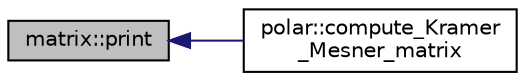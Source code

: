 digraph "matrix::print"
{
  edge [fontname="Helvetica",fontsize="10",labelfontname="Helvetica",labelfontsize="10"];
  node [fontname="Helvetica",fontsize="10",shape=record];
  rankdir="LR";
  Node1698 [label="matrix::print",height=0.2,width=0.4,color="black", fillcolor="grey75", style="filled", fontcolor="black"];
  Node1698 -> Node1699 [dir="back",color="midnightblue",fontsize="10",style="solid",fontname="Helvetica"];
  Node1699 [label="polar::compute_Kramer\l_Mesner_matrix",height=0.2,width=0.4,color="black", fillcolor="white", style="filled",URL="$da/d1c/classpolar.html#ad558a87988ec31179ccfde947e490381"];
}
